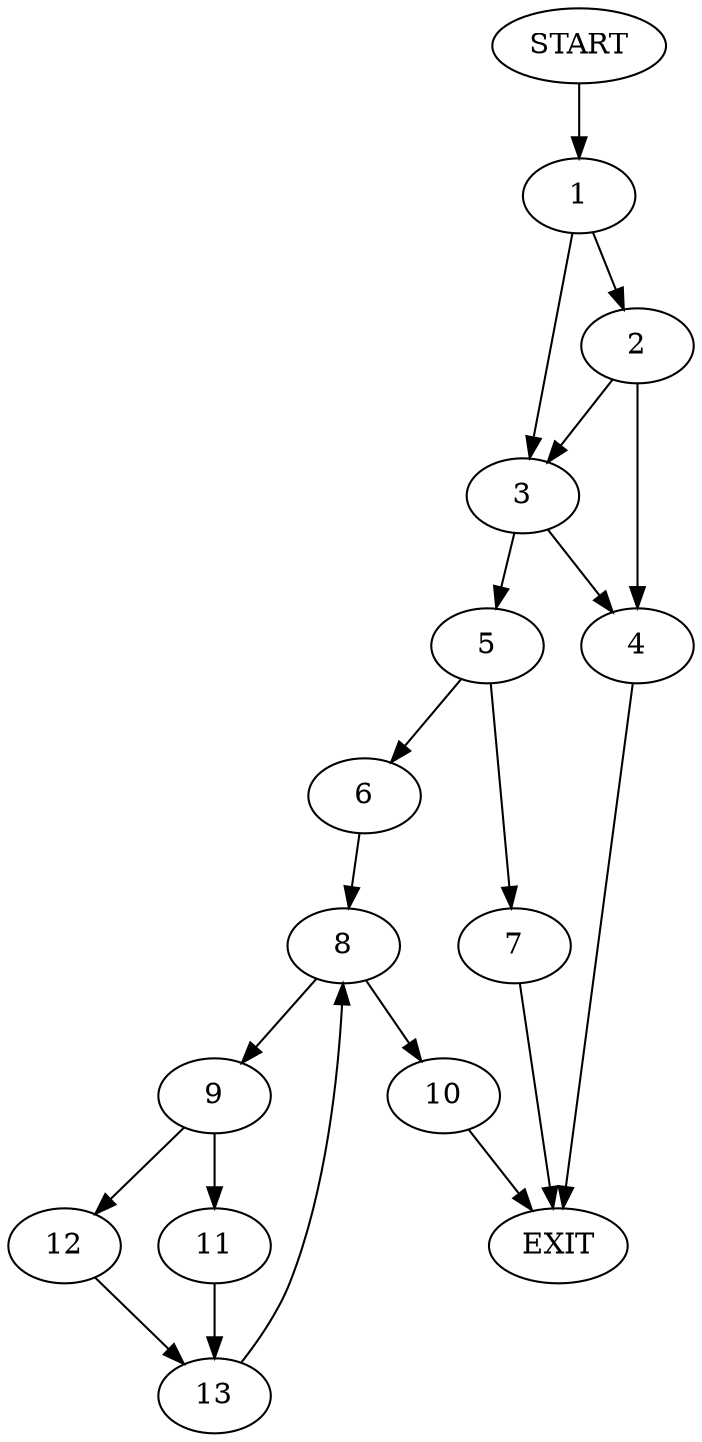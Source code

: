 digraph {
0 [label="START"]
14 [label="EXIT"]
0 -> 1
1 -> 2
1 -> 3
2 -> 3
2 -> 4
3 -> 5
3 -> 4
4 -> 14
5 -> 6
5 -> 7
6 -> 8
7 -> 14
8 -> 9
8 -> 10
9 -> 11
9 -> 12
10 -> 14
11 -> 13
12 -> 13
13 -> 8
}
